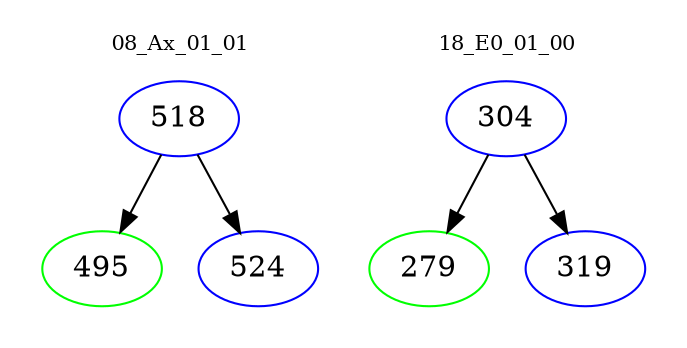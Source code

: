 digraph{
subgraph cluster_0 {
color = white
label = "08_Ax_01_01";
fontsize=10;
T0_518 [label="518", color="blue"]
T0_518 -> T0_495 [color="black"]
T0_495 [label="495", color="green"]
T0_518 -> T0_524 [color="black"]
T0_524 [label="524", color="blue"]
}
subgraph cluster_1 {
color = white
label = "18_E0_01_00";
fontsize=10;
T1_304 [label="304", color="blue"]
T1_304 -> T1_279 [color="black"]
T1_279 [label="279", color="green"]
T1_304 -> T1_319 [color="black"]
T1_319 [label="319", color="blue"]
}
}
